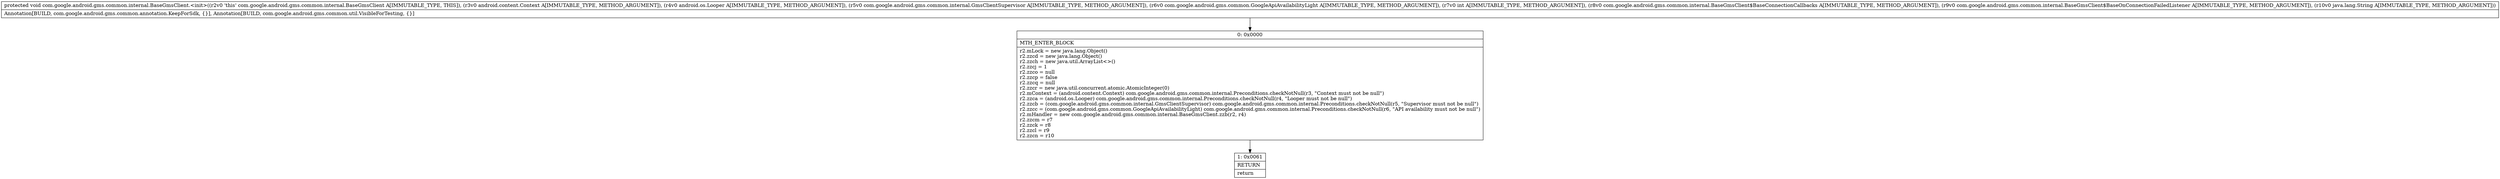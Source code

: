 digraph "CFG forcom.google.android.gms.common.internal.BaseGmsClient.\<init\>(Landroid\/content\/Context;Landroid\/os\/Looper;Lcom\/google\/android\/gms\/common\/internal\/GmsClientSupervisor;Lcom\/google\/android\/gms\/common\/GoogleApiAvailabilityLight;ILcom\/google\/android\/gms\/common\/internal\/BaseGmsClient$BaseConnectionCallbacks;Lcom\/google\/android\/gms\/common\/internal\/BaseGmsClient$BaseOnConnectionFailedListener;Ljava\/lang\/String;)V" {
Node_0 [shape=record,label="{0\:\ 0x0000|MTH_ENTER_BLOCK\l|r2.mLock = new java.lang.Object()\lr2.zzcd = new java.lang.Object()\lr2.zzch = new java.util.ArrayList\<\>()\lr2.zzcj = 1\lr2.zzco = null\lr2.zzcp = false\lr2.zzcq = null\lr2.zzcr = new java.util.concurrent.atomic.AtomicInteger(0)\lr2.mContext = (android.content.Context) com.google.android.gms.common.internal.Preconditions.checkNotNull(r3, \"Context must not be null\")\lr2.zzca = (android.os.Looper) com.google.android.gms.common.internal.Preconditions.checkNotNull(r4, \"Looper must not be null\")\lr2.zzcb = (com.google.android.gms.common.internal.GmsClientSupervisor) com.google.android.gms.common.internal.Preconditions.checkNotNull(r5, \"Supervisor must not be null\")\lr2.zzcc = (com.google.android.gms.common.GoogleApiAvailabilityLight) com.google.android.gms.common.internal.Preconditions.checkNotNull(r6, \"API availability must not be null\")\lr2.mHandler = new com.google.android.gms.common.internal.BaseGmsClient.zzb(r2, r4)\lr2.zzcm = r7\lr2.zzck = r8\lr2.zzcl = r9\lr2.zzcn = r10\l}"];
Node_1 [shape=record,label="{1\:\ 0x0061|RETURN\l|return\l}"];
MethodNode[shape=record,label="{protected void com.google.android.gms.common.internal.BaseGmsClient.\<init\>((r2v0 'this' com.google.android.gms.common.internal.BaseGmsClient A[IMMUTABLE_TYPE, THIS]), (r3v0 android.content.Context A[IMMUTABLE_TYPE, METHOD_ARGUMENT]), (r4v0 android.os.Looper A[IMMUTABLE_TYPE, METHOD_ARGUMENT]), (r5v0 com.google.android.gms.common.internal.GmsClientSupervisor A[IMMUTABLE_TYPE, METHOD_ARGUMENT]), (r6v0 com.google.android.gms.common.GoogleApiAvailabilityLight A[IMMUTABLE_TYPE, METHOD_ARGUMENT]), (r7v0 int A[IMMUTABLE_TYPE, METHOD_ARGUMENT]), (r8v0 com.google.android.gms.common.internal.BaseGmsClient$BaseConnectionCallbacks A[IMMUTABLE_TYPE, METHOD_ARGUMENT]), (r9v0 com.google.android.gms.common.internal.BaseGmsClient$BaseOnConnectionFailedListener A[IMMUTABLE_TYPE, METHOD_ARGUMENT]), (r10v0 java.lang.String A[IMMUTABLE_TYPE, METHOD_ARGUMENT]))  | Annotation[BUILD, com.google.android.gms.common.annotation.KeepForSdk, \{\}], Annotation[BUILD, com.google.android.gms.common.util.VisibleForTesting, \{\}]\l}"];
MethodNode -> Node_0;
Node_0 -> Node_1;
}

